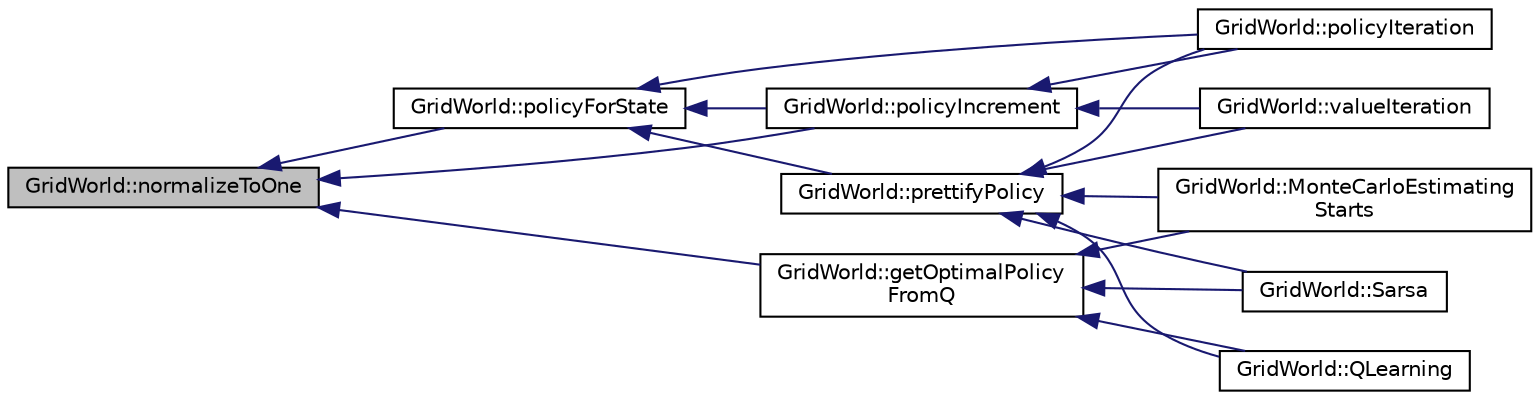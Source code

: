 digraph "GridWorld::normalizeToOne"
{
  bgcolor="transparent";
  edge [fontname="Helvetica",fontsize="10",labelfontname="Helvetica",labelfontsize="10"];
  node [fontname="Helvetica",fontsize="10",shape=record];
  rankdir="LR";
  Node132 [label="GridWorld::normalizeToOne",height=0.2,width=0.4,color="black", fillcolor="grey75", style="filled", fontcolor="black"];
  Node132 -> Node133 [dir="back",color="midnightblue",fontsize="10",style="solid",fontname="Helvetica"];
  Node133 [label="GridWorld::policyIncrement",height=0.2,width=0.4,color="black",URL="$classGridWorld.html#a5b720f7017beff840503f77c25da2586",tooltip="Creates a new policy for a given state giving preference to the actions with maximum value..."];
  Node133 -> Node134 [dir="back",color="midnightblue",fontsize="10",style="solid",fontname="Helvetica"];
  Node134 [label="GridWorld::policyIteration",height=0.2,width=0.4,color="black",URL="$classGridWorld.html#add6d00c0d2eec4d16706a19b0527bba5",tooltip="Policy iteration method. "];
  Node133 -> Node135 [dir="back",color="midnightblue",fontsize="10",style="solid",fontname="Helvetica"];
  Node135 [label="GridWorld::valueIteration",height=0.2,width=0.4,color="black",URL="$classGridWorld.html#a0d5cada9fc611efc747722223c97e8e5",tooltip="Value iteration method. "];
  Node132 -> Node136 [dir="back",color="midnightblue",fontsize="10",style="solid",fontname="Helvetica"];
  Node136 [label="GridWorld::policyForState",height=0.2,width=0.4,color="black",URL="$classGridWorld.html#a483bf6d05d61a8e14f0fab04273d8593",tooltip="Gets the policy for state s "];
  Node136 -> Node133 [dir="back",color="midnightblue",fontsize="10",style="solid",fontname="Helvetica"];
  Node136 -> Node137 [dir="back",color="midnightblue",fontsize="10",style="solid",fontname="Helvetica"];
  Node137 [label="GridWorld::prettifyPolicy",height=0.2,width=0.4,color="black",URL="$classGridWorld.html#a9dfe466eee829e7d1b8315b789078be9"];
  Node137 -> Node134 [dir="back",color="midnightblue",fontsize="10",style="solid",fontname="Helvetica"];
  Node137 -> Node135 [dir="back",color="midnightblue",fontsize="10",style="solid",fontname="Helvetica"];
  Node137 -> Node138 [dir="back",color="midnightblue",fontsize="10",style="solid",fontname="Helvetica"];
  Node138 [label="GridWorld::MonteCarloEstimating\lStarts",height=0.2,width=0.4,color="black",URL="$classGridWorld.html#a03586ebfa410ea0617103c70ce5b08cb",tooltip="Monte Carlo Estimating Starts algorithm for finding an optimal policy. "];
  Node137 -> Node139 [dir="back",color="midnightblue",fontsize="10",style="solid",fontname="Helvetica"];
  Node139 [label="GridWorld::Sarsa",height=0.2,width=0.4,color="black",URL="$classGridWorld.html#ad1c7b6d4e864ef8e8aca9163c2d8cd86",tooltip="Temporal difference method for finding the optimal policy using SARSA. "];
  Node137 -> Node140 [dir="back",color="midnightblue",fontsize="10",style="solid",fontname="Helvetica"];
  Node140 [label="GridWorld::QLearning",height=0.2,width=0.4,color="black",URL="$classGridWorld.html#abdbd7b78344fe0db7dbdd4f55d8ace70",tooltip="Temporal difference method for finding the optimal policy using Q-Learning. "];
  Node136 -> Node134 [dir="back",color="midnightblue",fontsize="10",style="solid",fontname="Helvetica"];
  Node132 -> Node141 [dir="back",color="midnightblue",fontsize="10",style="solid",fontname="Helvetica"];
  Node141 [label="GridWorld::getOptimalPolicy\lFromQ",height=0.2,width=0.4,color="black",URL="$classGridWorld.html#a4b12faf8f8641b38927715622a2852c2",tooltip="Updates the policy matrix according to the action values from the Q matrix. "];
  Node141 -> Node138 [dir="back",color="midnightblue",fontsize="10",style="solid",fontname="Helvetica"];
  Node141 -> Node139 [dir="back",color="midnightblue",fontsize="10",style="solid",fontname="Helvetica"];
  Node141 -> Node140 [dir="back",color="midnightblue",fontsize="10",style="solid",fontname="Helvetica"];
}
